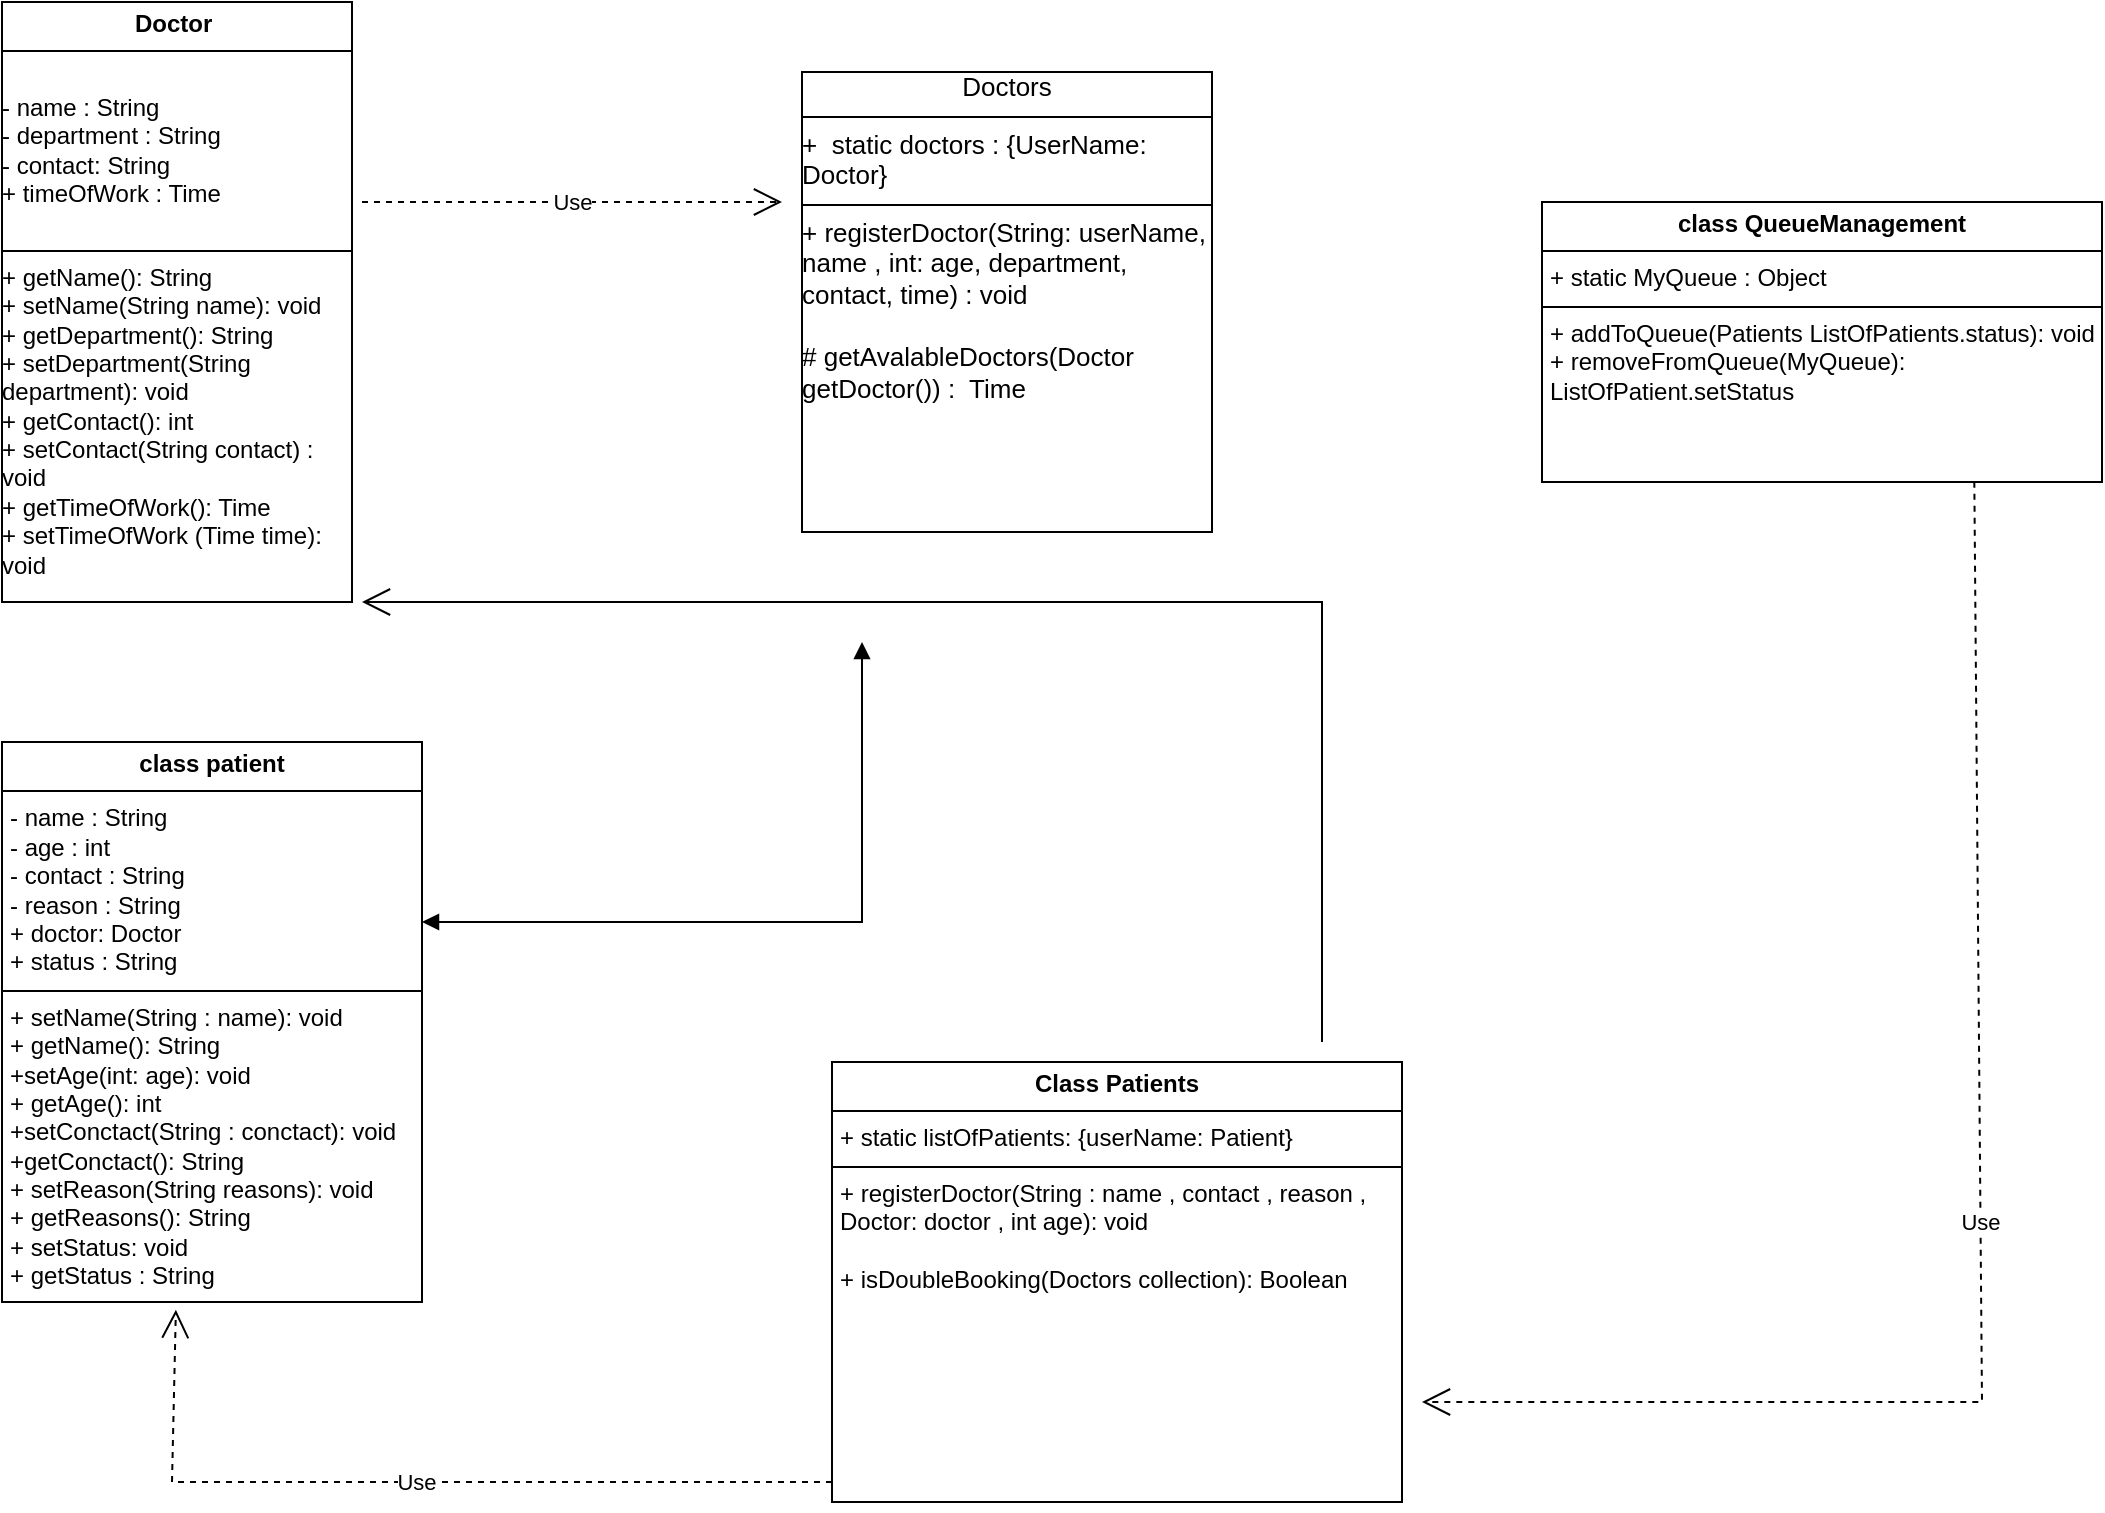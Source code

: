 <mxfile version="28.2.5">
  <diagram name="Page-1" id="qXmeLVQCt5Upkw5fysSO">
    <mxGraphModel dx="459" dy="238" grid="1" gridSize="10" guides="1" tooltips="1" connect="1" arrows="1" fold="1" page="1" pageScale="1" pageWidth="850" pageHeight="1100" math="0" shadow="0">
      <root>
        <mxCell id="0" />
        <mxCell id="1" parent="0" />
        <mxCell id="OET7Vzj3DOtFJv64Dr7E-19" value="&lt;p style=&quot;margin:0px;margin-top:4px;text-align:center;&quot;&gt;&lt;font&gt;&lt;b&gt;&lt;span style=&quot;background-color: light-dark(#ffffff, var(--ge-dark-color, #121212));&quot;&gt;&lt;font&gt;Doctor&lt;/font&gt;&lt;/span&gt;&lt;/b&gt;&amp;nbsp;&lt;/font&gt;&lt;/p&gt;&lt;hr size=&quot;1&quot; style=&quot;border-style:solid;&quot;&gt;&lt;font&gt;&lt;br&gt;&lt;/font&gt;&lt;div&gt;&lt;font&gt;- name : String&amp;nbsp;&lt;/font&gt;&lt;/div&gt;&lt;div&gt;&lt;font&gt;- department : String&lt;/font&gt;&lt;/div&gt;&lt;div&gt;&lt;font&gt;- contact: String&lt;/font&gt;&lt;/div&gt;&lt;div&gt;&lt;font&gt;+ timeOfWork : Time&lt;/font&gt;&lt;/div&gt;&lt;div&gt;&lt;font&gt;&amp;nbsp;&lt;/font&gt;&lt;/div&gt;&lt;hr size=&quot;1&quot; style=&quot;border-style:solid;&quot;&gt;&lt;div&gt;&lt;font&gt;+ getName(): String&lt;/font&gt;&lt;/div&gt;&lt;div&gt;+ setName(String name): void&lt;/div&gt;&lt;div&gt;&lt;font&gt;+ getDepartment(): String&lt;/font&gt;&lt;/div&gt;&lt;div&gt;&lt;font&gt;+ setDepartment(String department): void&lt;/font&gt;&lt;/div&gt;&lt;div&gt;&lt;font&gt;+ getContact(): int&lt;/font&gt;&lt;/div&gt;&lt;div&gt;+ setContact(String contact) : void&amp;nbsp;&lt;/div&gt;&lt;div&gt;&lt;font&gt;+ getTimeOfWork(): Time&lt;/font&gt;&lt;/div&gt;&lt;div&gt;&lt;font&gt;+ setTimeOfWork (Time time): void&lt;/font&gt;&lt;/div&gt;&lt;div&gt;&lt;font&gt;&lt;br&gt;&lt;/font&gt;&lt;/div&gt;&lt;div&gt;&lt;font&gt;&amp;nbsp;&lt;/font&gt;&lt;/div&gt;&lt;p style=&quot;margin:0px;margin-left:4px;&quot;&gt;&lt;/p&gt;" style="verticalAlign=top;align=left;overflow=fill;html=1;whiteSpace=wrap;" vertex="1" parent="1">
          <mxGeometry x="10" y="60" width="175" height="300" as="geometry" />
        </mxCell>
        <mxCell id="OET7Vzj3DOtFJv64Dr7E-20" value="&lt;div align=&quot;center&quot;&gt;&lt;font style=&quot;font-size: 13px;&quot;&gt;Doctors&lt;/font&gt;&lt;/div&gt;&lt;p style=&quot;margin:0px;margin-top:4px;text-align:center;&quot;&gt;&lt;/p&gt;&lt;hr size=&quot;1&quot; style=&quot;border-style:solid;&quot;&gt;&lt;div&gt;&lt;font style=&quot;font-size: 13px;&quot;&gt;+&amp;nbsp; static doctors : {UserName: Doctor}&lt;/font&gt;&lt;/div&gt;&lt;p style=&quot;margin:0px;margin-left:4px;&quot;&gt;&lt;/p&gt;&lt;hr size=&quot;1&quot; style=&quot;border-style:solid;&quot;&gt;&lt;div&gt;&lt;font style=&quot;font-size: 13px;&quot;&gt;+ registerDoctor(String: userName, name , int: age, department, contact, time) : void&lt;/font&gt;&lt;/div&gt;&lt;div&gt;&lt;font style=&quot;font-size: 13px;&quot;&gt;&lt;br&gt;&lt;/font&gt;&lt;/div&gt;&lt;div&gt;&lt;font style=&quot;font-size: 13px;&quot;&gt;# getAvalableDoctors(Doctor getDoctor()) :&amp;nbsp; Time&lt;/font&gt;&lt;/div&gt;&lt;div&gt;&lt;font style=&quot;font-size: 13px;&quot;&gt;&lt;br&gt;&lt;/font&gt;&lt;/div&gt;&lt;div&gt;&lt;font style=&quot;font-size: 13px;&quot;&gt;&amp;nbsp;&lt;/font&gt;&lt;/div&gt;&lt;p style=&quot;margin:0px;margin-left:4px;&quot;&gt;&lt;/p&gt;" style="verticalAlign=top;align=left;overflow=fill;html=1;whiteSpace=wrap;" vertex="1" parent="1">
          <mxGeometry x="410" y="95" width="205" height="230" as="geometry" />
        </mxCell>
        <mxCell id="OET7Vzj3DOtFJv64Dr7E-24" value="Use" style="endArrow=open;endSize=12;dashed=1;html=1;rounded=0;" edge="1" parent="1">
          <mxGeometry width="160" relative="1" as="geometry">
            <mxPoint x="190" y="160" as="sourcePoint" />
            <mxPoint x="400" y="160" as="targetPoint" />
          </mxGeometry>
        </mxCell>
        <mxCell id="OET7Vzj3DOtFJv64Dr7E-25" value="&lt;p style=&quot;margin:0px;margin-top:4px;text-align:center;&quot;&gt;&lt;b&gt;class patient&lt;/b&gt;&lt;/p&gt;&lt;hr size=&quot;1&quot; style=&quot;border-style:solid;&quot;&gt;&lt;p style=&quot;margin:0px;margin-left:4px;&quot;&gt;- name : String&lt;/p&gt;&lt;p style=&quot;margin:0px;margin-left:4px;&quot;&gt;- age : int&lt;/p&gt;&lt;p style=&quot;margin:0px;margin-left:4px;&quot;&gt;- contact : String&lt;/p&gt;&lt;p style=&quot;margin:0px;margin-left:4px;&quot;&gt;- reason : String&lt;/p&gt;&lt;p style=&quot;margin:0px;margin-left:4px;&quot;&gt;+ doctor: Doctor&lt;/p&gt;&lt;p style=&quot;margin:0px;margin-left:4px;&quot;&gt;+ status : String&lt;/p&gt;&lt;hr size=&quot;1&quot; style=&quot;border-style:solid;&quot;&gt;&lt;p style=&quot;margin:0px;margin-left:4px;&quot;&gt;+ setName(String : name): void&lt;/p&gt;&lt;p style=&quot;margin:0px;margin-left:4px;&quot;&gt;+ getName(): String&lt;/p&gt;&lt;p style=&quot;margin:0px;margin-left:4px;&quot;&gt;+setAge(int: age): void&lt;/p&gt;&lt;p style=&quot;margin:0px;margin-left:4px;&quot;&gt;+ getAge(): int&lt;/p&gt;&lt;p style=&quot;margin:0px;margin-left:4px;&quot;&gt;+setConctact(String : conctact): void&lt;/p&gt;&lt;p style=&quot;margin:0px;margin-left:4px;&quot;&gt;+getConctact(): String&amp;nbsp;&lt;/p&gt;&lt;p style=&quot;margin:0px;margin-left:4px;&quot;&gt;+ setReason(String reasons): void&lt;/p&gt;&lt;p style=&quot;margin:0px;margin-left:4px;&quot;&gt;+ getReasons(): String&lt;/p&gt;&lt;p style=&quot;margin:0px;margin-left:4px;&quot;&gt;+ setStatus: void&lt;/p&gt;&lt;p style=&quot;margin:0px;margin-left:4px;&quot;&gt;+ getStatus : String&lt;/p&gt;&lt;p style=&quot;margin:0px;margin-left:4px;&quot;&gt;&lt;br&gt;&lt;/p&gt;" style="verticalAlign=top;align=left;overflow=fill;html=1;whiteSpace=wrap;" vertex="1" parent="1">
          <mxGeometry x="10" y="430" width="210" height="280" as="geometry" />
        </mxCell>
        <mxCell id="OET7Vzj3DOtFJv64Dr7E-29" value="" style="endArrow=block;startArrow=block;endFill=1;startFill=1;html=1;rounded=0;" edge="1" parent="1">
          <mxGeometry width="160" relative="1" as="geometry">
            <mxPoint x="440" y="380" as="sourcePoint" />
            <mxPoint x="220" y="520" as="targetPoint" />
            <Array as="points">
              <mxPoint x="440" y="520" />
            </Array>
          </mxGeometry>
        </mxCell>
        <mxCell id="OET7Vzj3DOtFJv64Dr7E-30" value="&lt;p style=&quot;margin:0px;margin-top:4px;text-align:center;&quot;&gt;&lt;b&gt;Class Patients&lt;/b&gt;&lt;/p&gt;&lt;hr size=&quot;1&quot; style=&quot;border-style:solid;&quot;&gt;&lt;p style=&quot;margin:0px;margin-left:4px;&quot;&gt;+ static listOfPatients: {userName: Patient}&lt;/p&gt;&lt;hr size=&quot;1&quot; style=&quot;border-style:solid;&quot;&gt;&lt;p style=&quot;margin:0px;margin-left:4px;&quot;&gt;+ registerDoctor(String : name , contact , reason , Doctor: doctor , int age): void&amp;nbsp;&lt;/p&gt;&lt;p style=&quot;margin:0px;margin-left:4px;&quot;&gt;&lt;br&gt;&lt;/p&gt;&lt;p style=&quot;margin:0px;margin-left:4px;&quot;&gt;+ isDoubleBooking(Doctors collection): Boolean&lt;/p&gt;" style="verticalAlign=top;align=left;overflow=fill;html=1;whiteSpace=wrap;" vertex="1" parent="1">
          <mxGeometry x="425" y="590" width="285" height="220" as="geometry" />
        </mxCell>
        <mxCell id="OET7Vzj3DOtFJv64Dr7E-31" value="Use" style="endArrow=open;endSize=12;dashed=1;html=1;rounded=0;entryX=0.414;entryY=1.014;entryDx=0;entryDy=0;entryPerimeter=0;" edge="1" parent="1" target="OET7Vzj3DOtFJv64Dr7E-25">
          <mxGeometry width="160" relative="1" as="geometry">
            <mxPoint x="425" y="800" as="sourcePoint" />
            <mxPoint x="95" y="670" as="targetPoint" />
            <Array as="points">
              <mxPoint x="95" y="800" />
            </Array>
          </mxGeometry>
        </mxCell>
        <mxCell id="OET7Vzj3DOtFJv64Dr7E-32" value="" style="endArrow=open;endFill=1;endSize=12;html=1;rounded=0;" edge="1" parent="1">
          <mxGeometry width="160" relative="1" as="geometry">
            <mxPoint x="670" y="580" as="sourcePoint" />
            <mxPoint x="190" y="360" as="targetPoint" />
            <Array as="points">
              <mxPoint x="670" y="360" />
            </Array>
          </mxGeometry>
        </mxCell>
        <mxCell id="OET7Vzj3DOtFJv64Dr7E-33" value="&lt;p style=&quot;margin:0px;margin-top:4px;text-align:center;&quot;&gt;&lt;b&gt;class QueueManagement&lt;/b&gt;&lt;/p&gt;&lt;hr size=&quot;1&quot; style=&quot;border-style:solid;&quot;&gt;&lt;p style=&quot;margin:0px;margin-left:4px;&quot;&gt;+ static MyQueue : Object&lt;/p&gt;&lt;hr size=&quot;1&quot; style=&quot;border-style:solid;&quot;&gt;&lt;p style=&quot;margin:0px;margin-left:4px;&quot;&gt;+ addToQueue(Patients ListOfPatients.status): void&lt;/p&gt;&lt;p style=&quot;margin:0px;margin-left:4px;&quot;&gt;+ removeFromQueue(MyQueue): ListOfPatient.setStatus&amp;nbsp;&lt;/p&gt;&lt;p style=&quot;margin:0px;margin-left:4px;&quot;&gt;&lt;br&gt;&lt;/p&gt;" style="verticalAlign=top;align=left;overflow=fill;html=1;whiteSpace=wrap;" vertex="1" parent="1">
          <mxGeometry x="780" y="160" width="280" height="140" as="geometry" />
        </mxCell>
        <mxCell id="OET7Vzj3DOtFJv64Dr7E-34" value="Use" style="endArrow=open;endSize=12;dashed=1;html=1;rounded=0;exitX=0.772;exitY=0.999;exitDx=0;exitDy=0;exitPerimeter=0;" edge="1" parent="1" source="OET7Vzj3DOtFJv64Dr7E-33">
          <mxGeometry width="160" relative="1" as="geometry">
            <mxPoint x="220" y="180" as="sourcePoint" />
            <mxPoint x="720" y="760" as="targetPoint" />
            <Array as="points">
              <mxPoint x="1000" y="760" />
            </Array>
          </mxGeometry>
        </mxCell>
      </root>
    </mxGraphModel>
  </diagram>
</mxfile>

